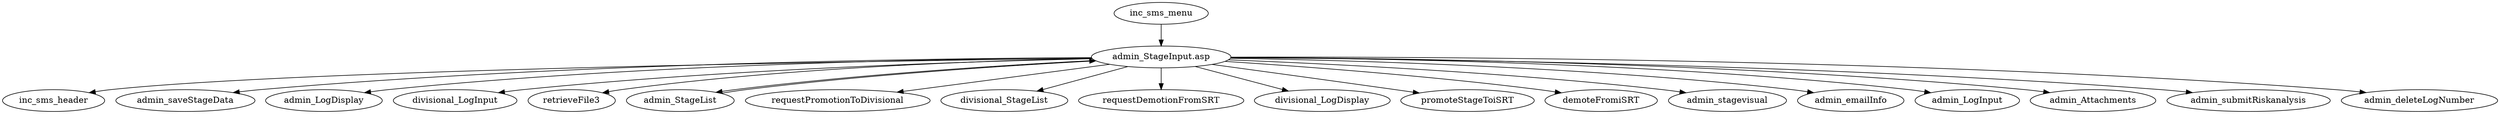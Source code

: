 // vim:set syn=dot foldmethod=marker:
digraph G {
//    // {{{ labels
//    index [label="index.asp"];
//    validateLogin [label="validateLogin.asp"];
//    requestLogin [label="requestLogin.asp"];
//    do_loginRequest [label="do_loginRequest.asp"];
//    requestLogin_thanks [label="requestLogin_thanks.asp"];
//    updateProfile [label="updateProfile.asp"];
//    do_updateProfile [label="do_updateProfile.asp"];
//    changePassword [label="changePassword.asp"];
//    do_changePassword [label="do_changePassword.asp"];
//    splash [label="splash.asp"];
//    inc_sms_header [label="include/sms_header.inc"];
//    inc_sms_menu [label="include/sms_menu.inc"];
//    inc_sms_search [label="include/sms_search.inc"];
//    admin_LogDisplay [label="admin_LogDisplay.asp"];
//    divisional_LogDisplay [label="divisional_LogDisplay.asp"];
//    admin_LogReport [label="admin_LogReport.asp"];
//    divisional_LogReport [label="divisional_LogReport.asp"];
//    admin_LogInput [label="admin_LogInput.asp"];
//    divisional_LogInput [label="divisional_LogInput.asp"];
//    admin_StageInput [label="admin_StageInput.asp"];
//    admin_StageList [label="admin_StageList.asp"];
//    divisional_StageInput [label="divisional_StageInput.asp"];
//    divisional_StageList [label="divisional_StageList.asp"];
//    admin_stagevisual [label="admin_stagevisual.asp"];
//    admin_emailInfo [label="admin_emailInfo.asp"];
//    admin_Attachments [label="admin_Attachments.asp"];
//    admin_submitRiskanalysis [label="admin_submitRiskanalysis.asp"]; // NOTE: no inc_sms_header, still has banner and profile header
//    admin_deleteLogNumber [label="admin_deleteLogNumber.asp"];
//    admin_saveStageData [label="admin_saveStageData.asp"];
//    promoteStageToiSRT [label="promoteStageToiSRT.asp"];
//    admin_submitStageRiskanalysis [label="admin_submitStageRiskanalysis.asp"];
//    retrieveFile [label="retrieveFile.asp"];
//    admin_doEmail [label="admin_doEmail.asp"];
//    admin_saveFile2 [label="admin_saveFile2.asp"];
//    admin_deleteFile [label="admin_deleteFile.asp"];
//    divisional_deleteLogNumber [label="divisional_deleteLogNumber.asp"];
//    divisional_saveStageData [label="divisional_saveStageData.asp"];
//    promoteToDivisional [label="promoteToDivisional.asp"];
//    divisional_stagevisual [label="divisional_stagevisual.asp"];
//    divisional_emailInfo [label="divisional_emailInfo.asp"];
//    divisional_Attachments [label="divisional_Attachments.asp"];
//    divisional_submitRiskanalysis [label="divisional_submitRiskanalysis.asp"];
//    divisional_deleteFile [label="divisional_deleteFile.asp"];
//    divisional_saveFile2 [label="divisional_saveFile2.asp"];
//    divisional_doEmail [label="divisional_doEmail.asp"];
//    requestPromotionToSRT [label="requestPromotionToSRT.asp"];
//    promoteToiSRT [label="promoteToiSRT.asp"];
//    divisional_saveData3 [label="divisional_saveData3.asp"];
//    requestDemotionFromSRT [label="requestDemotionFromSRT.asp"];
//    demoteFromiSRT [label="demoteFromiSRT.asp"];
//    requestPromotionToDivisional [label="requestPromotionToDivisional.asp"];
//    retrieveFile3 [label="retrieveFile3.asp"];
//    doEmail [label="doEmail.asp"];
//    divisional_logPicture [label="divisional_logPicture.asp"];
//    admin_saveData3 [label="admin_saveData3.asp"];
//    divisional_submitStageRiskanalysis [label="divisional_submitStageRiskanalysis.asp"];
//    // }}}
    inc_sms_menu -> admin_StageInput;
    admin_StageInput [label="admin_StageInput.asp"];
    admin_StageInput -> inc_sms_header;
    admin_StageInput -> admin_saveStageData;
    admin_StageInput -> admin_LogDisplay;
    admin_StageInput -> divisional_LogInput;
    admin_StageInput -> retrieveFile3;
    admin_StageInput -> admin_StageList;
    admin_StageInput -> requestPromotionToDivisional; // NOTE: sms_stage2 hardcoded!
    admin_StageInput -> divisional_StageList;
    admin_StageInput -> requestDemotionFromSRT;
    admin_StageInput -> divisional_LogDisplay;
    admin_StageInput -> promoteStageToiSRT;
    admin_StageInput -> demoteFromiSRT;
    admin_StageInput -> admin_stagevisual;
    admin_StageInput -> admin_emailInfo;
    admin_StageInput -> admin_LogInput;
    admin_StageInput -> admin_Attachments;
    admin_StageInput -> admin_submitRiskanalysis;
    admin_StageInput -> admin_deleteLogNumber;
    admin_StageList -> admin_StageInput;
}
